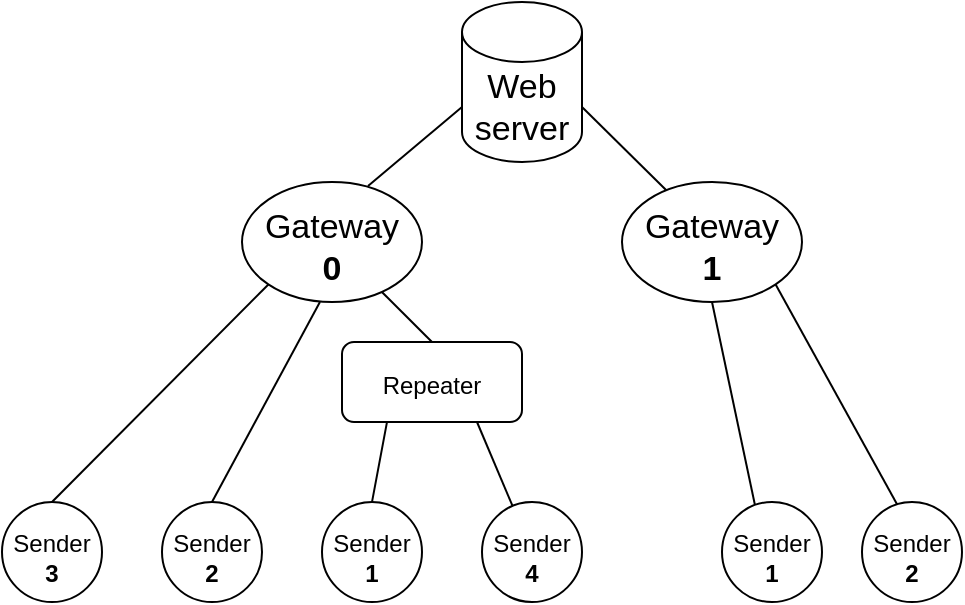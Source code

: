 <mxfile version="21.5.2" type="device">
  <diagram name="Page-1" id="1YMs_SUl13iGtnZm118J">
    <mxGraphModel dx="986" dy="630" grid="1" gridSize="10" guides="1" tooltips="1" connect="1" arrows="1" fold="1" page="1" pageScale="1" pageWidth="850" pageHeight="1100" math="0" shadow="0">
      <root>
        <mxCell id="0" />
        <mxCell id="1" parent="0" />
        <mxCell id="bDp2flMbTmdIhG1SiKJ7-2" style="rounded=0;orthogonalLoop=1;jettySize=auto;html=1;endArrow=none;endFill=0;entryX=0.5;entryY=0;entryDx=0;entryDy=0;" edge="1" parent="1" source="oouCqWtVGJKAs0fREIfP-3" target="bDp2flMbTmdIhG1SiKJ7-7">
          <mxGeometry relative="1" as="geometry">
            <mxPoint x="480" y="270" as="targetPoint" />
          </mxGeometry>
        </mxCell>
        <mxCell id="bDp2flMbTmdIhG1SiKJ7-10" style="rounded=0;orthogonalLoop=1;jettySize=auto;html=1;exitX=0.7;exitY=0.033;exitDx=0;exitDy=0;entryX=0;entryY=0;entryDx=0;entryDy=52.5;entryPerimeter=0;endArrow=none;endFill=0;exitPerimeter=0;" edge="1" parent="1" source="oouCqWtVGJKAs0fREIfP-3" target="oouCqWtVGJKAs0fREIfP-28">
          <mxGeometry relative="1" as="geometry" />
        </mxCell>
        <mxCell id="oouCqWtVGJKAs0fREIfP-3" value="&lt;div style=&quot;font-size: 17px;&quot;&gt;&lt;font style=&quot;font-size: 17px;&quot;&gt;Gateway&lt;/font&gt;&lt;/div&gt;&lt;div style=&quot;font-size: 17px;&quot;&gt;&lt;font style=&quot;font-size: 17px;&quot;&gt;&lt;b&gt;0&lt;br style=&quot;font-size: 17px;&quot;&gt;&lt;/b&gt;&lt;/font&gt;&lt;/div&gt;" style="ellipse;whiteSpace=wrap;html=1;fontSize=17;spacingTop=5;" parent="1" vertex="1">
          <mxGeometry x="390" y="190" width="90" height="60" as="geometry" />
        </mxCell>
        <mxCell id="bDp2flMbTmdIhG1SiKJ7-8" style="rounded=0;orthogonalLoop=1;jettySize=auto;html=1;exitX=0.5;exitY=0;exitDx=0;exitDy=0;entryX=0;entryY=1;entryDx=0;entryDy=0;endArrow=none;endFill=0;" edge="1" parent="1" source="oouCqWtVGJKAs0fREIfP-4" target="oouCqWtVGJKAs0fREIfP-3">
          <mxGeometry relative="1" as="geometry" />
        </mxCell>
        <mxCell id="oouCqWtVGJKAs0fREIfP-4" value="&lt;div&gt;Sender&lt;/div&gt;&lt;div&gt;&lt;b&gt;3&lt;/b&gt;&lt;br&gt;&lt;/div&gt;" style="ellipse;whiteSpace=wrap;html=1;aspect=fixed;strokeColor=default;spacingTop=6;" parent="1" vertex="1">
          <mxGeometry x="270" y="350" width="50" height="50" as="geometry" />
        </mxCell>
        <mxCell id="bDp2flMbTmdIhG1SiKJ7-9" style="rounded=0;orthogonalLoop=1;jettySize=auto;html=1;exitX=0.5;exitY=0;exitDx=0;exitDy=0;entryX=0.433;entryY=1;entryDx=0;entryDy=0;entryPerimeter=0;endArrow=none;endFill=0;" edge="1" parent="1" source="oouCqWtVGJKAs0fREIfP-5" target="oouCqWtVGJKAs0fREIfP-3">
          <mxGeometry relative="1" as="geometry">
            <mxPoint x="440" y="260" as="targetPoint" />
          </mxGeometry>
        </mxCell>
        <mxCell id="oouCqWtVGJKAs0fREIfP-5" value="Sender &lt;b&gt;2&lt;/b&gt;" style="ellipse;whiteSpace=wrap;html=1;aspect=fixed;spacingTop=6;" parent="1" vertex="1">
          <mxGeometry x="350" y="350" width="50" height="50" as="geometry" />
        </mxCell>
        <mxCell id="oouCqWtVGJKAs0fREIfP-8" value="Sender &lt;b&gt;4&lt;/b&gt;" style="ellipse;whiteSpace=wrap;html=1;aspect=fixed;spacingTop=6;" parent="1" vertex="1">
          <mxGeometry x="510" y="350" width="50" height="50" as="geometry" />
        </mxCell>
        <mxCell id="oouCqWtVGJKAs0fREIfP-9" value="&lt;div&gt;Sender &lt;b&gt;1&lt;/b&gt;&lt;/div&gt;" style="ellipse;whiteSpace=wrap;html=1;aspect=fixed;spacingTop=6;" parent="1" vertex="1">
          <mxGeometry x="430" y="350" width="50" height="50" as="geometry" />
        </mxCell>
        <mxCell id="bDp2flMbTmdIhG1SiKJ7-3" style="rounded=0;orthogonalLoop=1;jettySize=auto;html=1;exitX=0.25;exitY=1;exitDx=0;exitDy=0;entryX=0.5;entryY=0;entryDx=0;entryDy=0;endArrow=none;endFill=0;" edge="1" parent="1" source="bDp2flMbTmdIhG1SiKJ7-7" target="oouCqWtVGJKAs0fREIfP-9">
          <mxGeometry relative="1" as="geometry">
            <mxPoint x="480" y="350" as="sourcePoint" />
          </mxGeometry>
        </mxCell>
        <mxCell id="bDp2flMbTmdIhG1SiKJ7-4" style="rounded=0;orthogonalLoop=1;jettySize=auto;html=1;exitX=0.75;exitY=1;exitDx=0;exitDy=0;endArrow=none;endFill=0;" edge="1" parent="1" source="bDp2flMbTmdIhG1SiKJ7-7" target="oouCqWtVGJKAs0fREIfP-8">
          <mxGeometry relative="1" as="geometry">
            <mxPoint x="480" y="350" as="sourcePoint" />
          </mxGeometry>
        </mxCell>
        <mxCell id="bDp2flMbTmdIhG1SiKJ7-11" style="rounded=0;orthogonalLoop=1;jettySize=auto;html=1;exitX=1;exitY=0;exitDx=0;exitDy=52.5;exitPerimeter=0;entryX=0.256;entryY=0.083;entryDx=0;entryDy=0;entryPerimeter=0;endArrow=none;endFill=0;" edge="1" parent="1" source="oouCqWtVGJKAs0fREIfP-28" target="oouCqWtVGJKAs0fREIfP-34">
          <mxGeometry relative="1" as="geometry" />
        </mxCell>
        <mxCell id="oouCqWtVGJKAs0fREIfP-28" value="Web server" style="shape=cylinder3;whiteSpace=wrap;html=1;boundedLbl=1;backgroundOutline=1;size=15;fontSize=17;" parent="1" vertex="1">
          <mxGeometry x="500" y="100" width="60" height="80" as="geometry" />
        </mxCell>
        <mxCell id="bDp2flMbTmdIhG1SiKJ7-12" style="rounded=0;orthogonalLoop=1;jettySize=auto;html=1;exitX=0.5;exitY=1;exitDx=0;exitDy=0;entryX=0.34;entryY=0.08;entryDx=0;entryDy=0;entryPerimeter=0;endArrow=none;endFill=0;" edge="1" parent="1" source="oouCqWtVGJKAs0fREIfP-34" target="oouCqWtVGJKAs0fREIfP-42">
          <mxGeometry relative="1" as="geometry" />
        </mxCell>
        <mxCell id="bDp2flMbTmdIhG1SiKJ7-13" style="rounded=0;orthogonalLoop=1;jettySize=auto;html=1;exitX=1;exitY=1;exitDx=0;exitDy=0;entryX=0.36;entryY=0.04;entryDx=0;entryDy=0;entryPerimeter=0;endArrow=none;endFill=0;" edge="1" parent="1" source="oouCqWtVGJKAs0fREIfP-34" target="oouCqWtVGJKAs0fREIfP-40">
          <mxGeometry relative="1" as="geometry" />
        </mxCell>
        <mxCell id="oouCqWtVGJKAs0fREIfP-34" value="&lt;div style=&quot;font-size: 17px;&quot;&gt;&lt;font style=&quot;font-size: 17px;&quot;&gt;Gateway&lt;/font&gt;&lt;/div&gt;&lt;div style=&quot;font-size: 17px;&quot;&gt;&lt;b&gt;1&lt;/b&gt;&lt;br&gt;&lt;/div&gt;" style="ellipse;whiteSpace=wrap;html=1;fontSize=17;spacingTop=5;" parent="1" vertex="1">
          <mxGeometry x="580" y="190" width="90" height="60" as="geometry" />
        </mxCell>
        <mxCell id="oouCqWtVGJKAs0fREIfP-40" value="&lt;div&gt;Sender &lt;b&gt;2&lt;/b&gt;&lt;br&gt;&lt;/div&gt;" style="ellipse;whiteSpace=wrap;html=1;aspect=fixed;spacingTop=6;" parent="1" vertex="1">
          <mxGeometry x="700" y="350" width="50" height="50" as="geometry" />
        </mxCell>
        <mxCell id="oouCqWtVGJKAs0fREIfP-42" value="Sender &lt;b&gt;1&lt;/b&gt;" style="ellipse;whiteSpace=wrap;html=1;aspect=fixed;spacingTop=6;" parent="1" vertex="1">
          <mxGeometry x="630" y="350" width="50" height="50" as="geometry" />
        </mxCell>
        <mxCell id="bDp2flMbTmdIhG1SiKJ7-7" value="&lt;div&gt;Repeater&lt;/div&gt;" style="rounded=1;whiteSpace=wrap;html=1;spacingTop=3;" vertex="1" parent="1">
          <mxGeometry x="440" y="270" width="90" height="40" as="geometry" />
        </mxCell>
      </root>
    </mxGraphModel>
  </diagram>
</mxfile>
